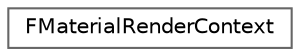 digraph "Graphical Class Hierarchy"
{
 // INTERACTIVE_SVG=YES
 // LATEX_PDF_SIZE
  bgcolor="transparent";
  edge [fontname=Helvetica,fontsize=10,labelfontname=Helvetica,labelfontsize=10];
  node [fontname=Helvetica,fontsize=10,shape=box,height=0.2,width=0.4];
  rankdir="LR";
  Node0 [id="Node000000",label="FMaterialRenderContext",height=0.2,width=0.4,color="grey40", fillcolor="white", style="filled",URL="$d4/d6e/structFMaterialRenderContext.html",tooltip="The context of a material being rendered."];
}
